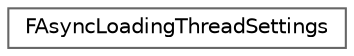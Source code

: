 digraph "Graphical Class Hierarchy"
{
 // INTERACTIVE_SVG=YES
 // LATEX_PDF_SIZE
  bgcolor="transparent";
  edge [fontname=Helvetica,fontsize=10,labelfontname=Helvetica,labelfontsize=10];
  node [fontname=Helvetica,fontsize=10,shape=box,height=0.2,width=0.4];
  rankdir="LR";
  Node0 [id="Node000000",label="FAsyncLoadingThreadSettings",height=0.2,width=0.4,color="grey40", fillcolor="white", style="filled",URL="$dc/d64/structFAsyncLoadingThreadSettings.html",tooltip="Structure that holds the async loading thread ini settings."];
}
